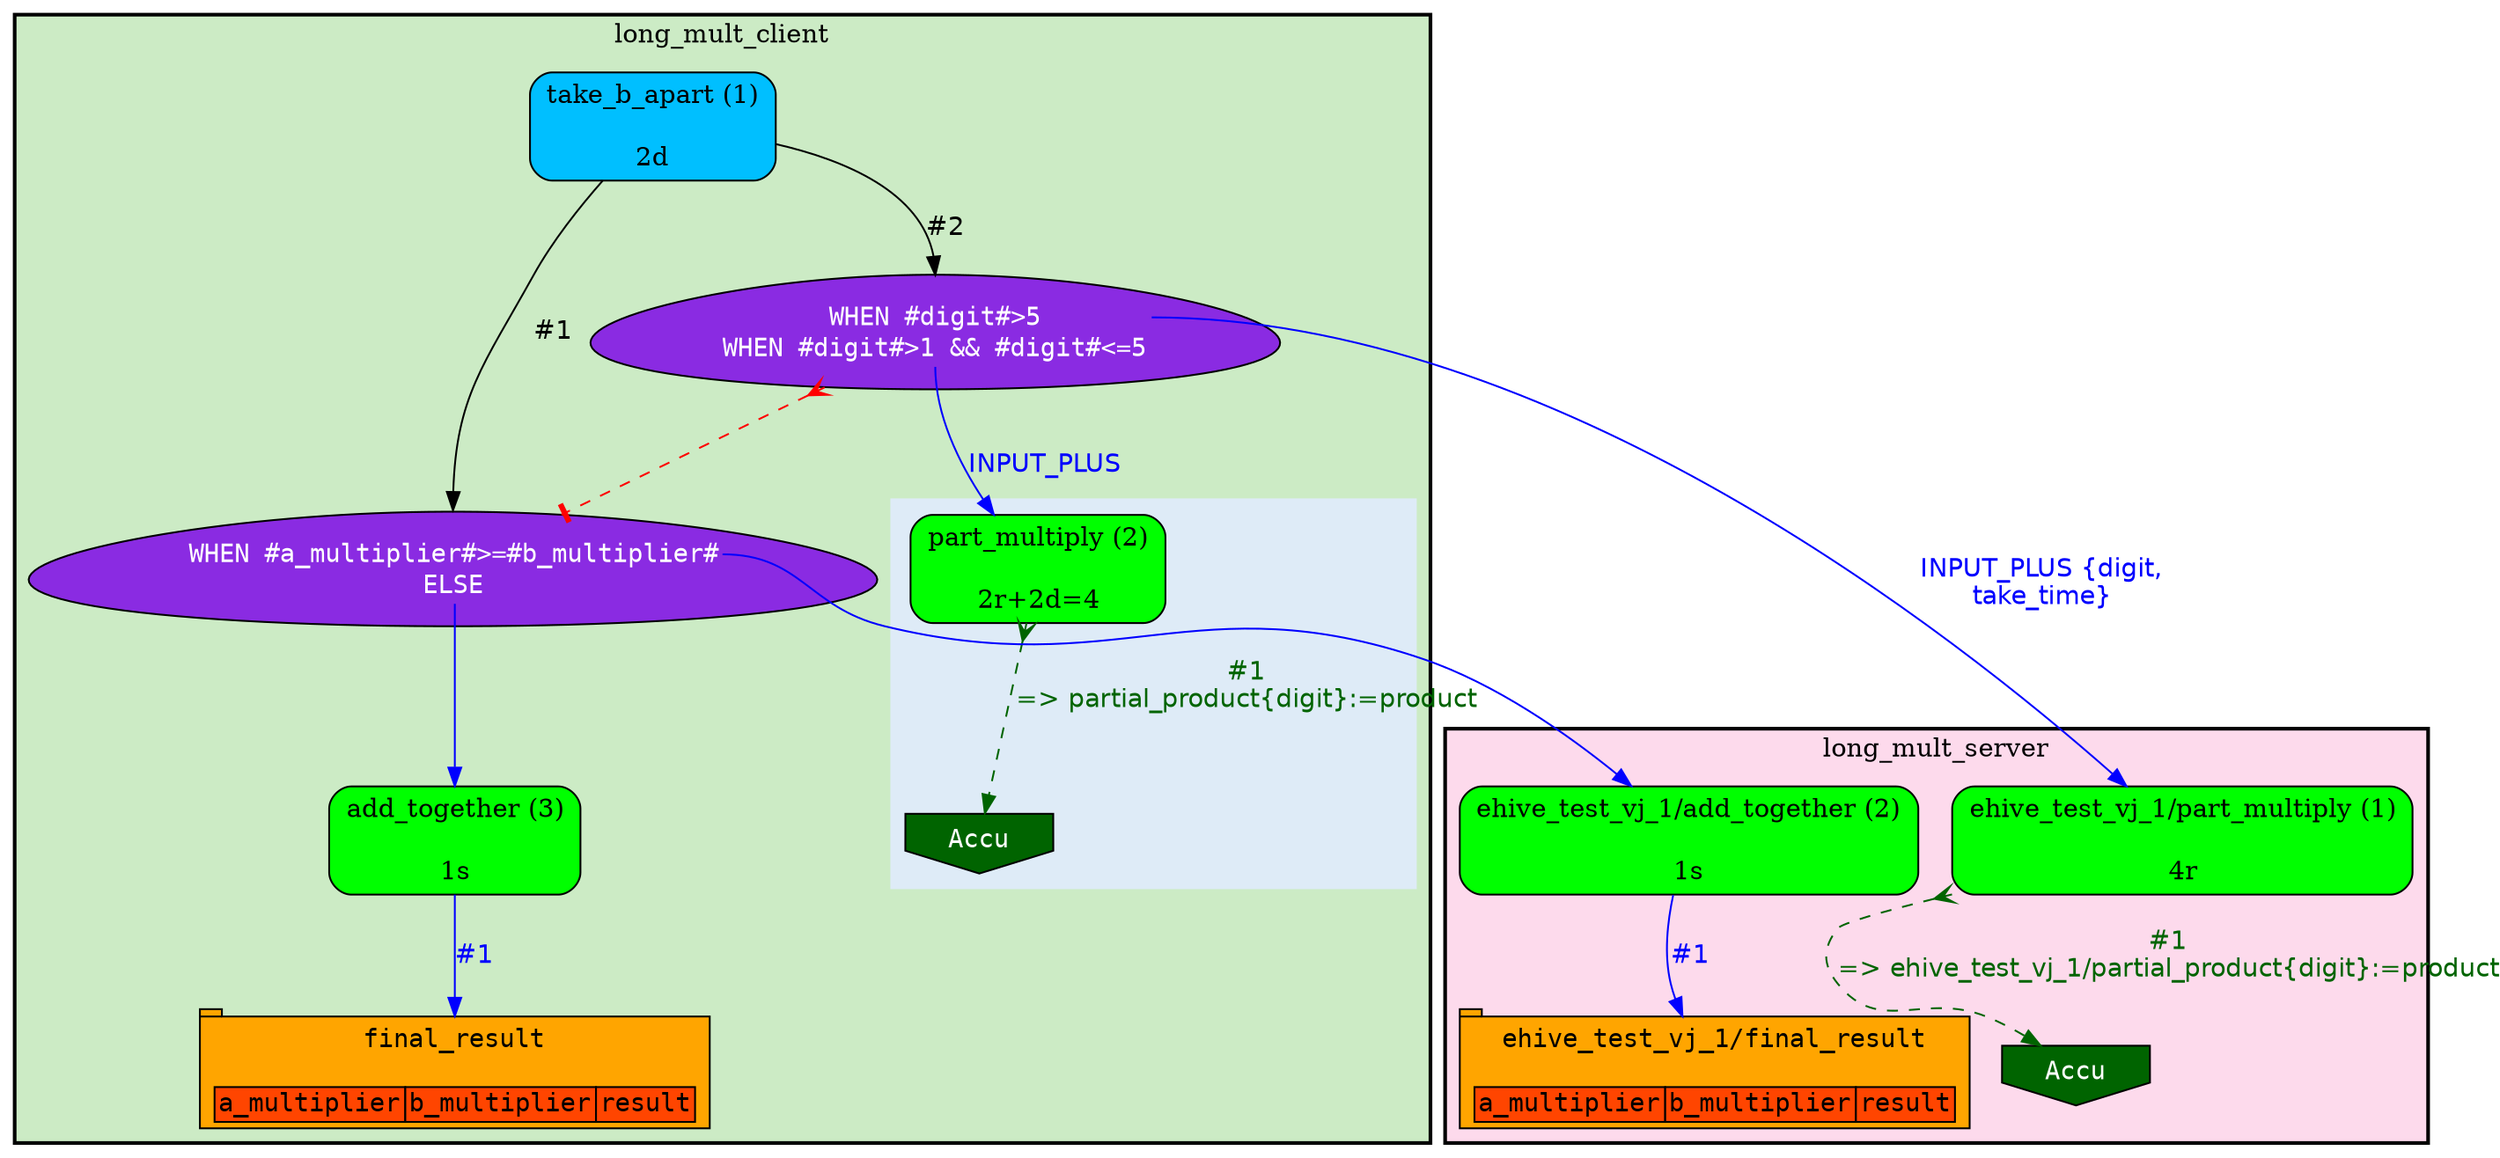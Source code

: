 digraph test {
	ratio="compress"; concentrate = "true"; name = "AnalysisWorkflow"; pad = "0.0";
	analysis_add_together [fillcolor="green", fontname="Times-Roman", label=<<table border="0" cellborder="0" cellspacing="0" cellpadding="1"><tr><td colspan="1">add_together (3)</td></tr><tr><td colspan="1"> </td></tr><tr><td colspan="1">1s</td></tr></table>>, shape="Mrecord", style="filled"];
	analysis_part_multiply [fillcolor="green", fontname="Times-Roman", label=<<table border="0" cellborder="0" cellspacing="0" cellpadding="1"><tr><td colspan="1">part_multiply (2)</td></tr><tr><td colspan="1"> </td></tr><tr><td colspan="1">2r+2d=4</td></tr></table>>, shape="Mrecord", style="filled"];
	analysis_take_b_apart [fillcolor="DeepSkyBlue", fontname="Times-Roman", label=<<table border="0" cellborder="0" cellspacing="0" cellpadding="1"><tr><td colspan="1">take_b_apart (1)</td></tr><tr><td colspan="1"> </td></tr><tr><td colspan="1">2d</td></tr></table>>, shape="Mrecord", style="filled"];
	dfr_1_mp [fillcolor="blueviolet", fontcolor="white", fontname="Courier", label=<<table border="0" cellborder="0" cellspacing="0" cellpadding="1">i<tr><td></td></tr><tr><td port="cond_0">WHEN #a_multiplier#&gt;=#b_multiplier#</td></tr><tr><td port="cond_1">ELSE</td></tr></table>>, shape="egg", style="filled"];
	dfr_2_mp [fillcolor="blueviolet", fontcolor="white", fontname="Courier", label=<<table border="0" cellborder="0" cellspacing="0" cellpadding="1">i<tr><td></td></tr><tr><td port="cond_0">WHEN #digit#&gt;5</td></tr><tr><td port="cond_1">WHEN #digit#&gt;1 &amp;&amp; #digit#&lt;=5</td></tr></table>>, shape="egg", style="filled"];
	foreign_analysis_ehive_test_vj_1__add_together [fillcolor="green", fontname="Times-Roman", label=<<table border="0" cellborder="0" cellspacing="0" cellpadding="1"><tr><td colspan="1">ehive_test_vj_1/add_together (2)</td></tr><tr><td colspan="1"> </td></tr><tr><td colspan="1">1s</td></tr></table>>, shape="Mrecord", style="filled"];
	foreign_analysis_ehive_test_vj_1__part_multiply [fillcolor="green", fontname="Times-Roman", label=<<table border="0" cellborder="0" cellspacing="0" cellpadding="1"><tr><td colspan="1">ehive_test_vj_1/part_multiply (1)</td></tr><tr><td colspan="1"> </td></tr><tr><td colspan="1">4r</td></tr></table>>, shape="Mrecord", style="filled"];
	sink_dfr_1_mp [fillcolor="darkgreen", fontcolor="white", fontname="Courier", label="Accu", shape="invhouse", style="filled"];
	sink_long_mult_server [fillcolor="darkgreen", fontcolor="white", fontname="Courier", label="Accu", shape="invhouse", style="filled"];
	table_ehive_test_vj_1__final_result [fillcolor="orange", fontcolor="black", fontname="Courier", label=<<table border="0" cellborder="0" cellspacing="0" cellpadding="1"><tr><td colspan="3">ehive_test_vj_1/final_result</td></tr><tr><td colspan="3"> </td></tr><tr><td bgcolor="orangered" border="1">a_multiplier</td><td bgcolor="orangered" border="1">b_multiplier</td><td bgcolor="orangered" border="1">result</td></tr></table>>, shape="tab", style="filled"];
	table_final_result [fillcolor="orange", fontcolor="black", fontname="Courier", label=<<table border="0" cellborder="0" cellspacing="0" cellpadding="1"><tr><td colspan="3">final_result</td></tr><tr><td colspan="3"> </td></tr><tr><td bgcolor="orangered" border="1">a_multiplier</td><td bgcolor="orangered" border="1">b_multiplier</td><td bgcolor="orangered" border="1">result</td></tr></table>>, shape="tab", style="filled"];
	analysis_add_together -> table_final_result [color="blue", fontcolor="blue", fontname="Helvetica", label="#1\n"];
	analysis_part_multiply -> sink_dfr_1_mp [arrowtail="crow", color="darkgreen", dir="both", fontcolor="darkgreen", fontname="Helvetica", label="#1\n=> partial_product{digit}:=product", style="dashed"];
	analysis_take_b_apart -> dfr_1_mp [arrowhead="normal", color="black", fontcolor="black", fontname="Helvetica", headport="n", label="#1"];
	analysis_take_b_apart -> dfr_2_mp [arrowhead="normal", color="black", fontcolor="black", fontname="Helvetica", headport="n", label="#2"];
	dfr_1_mp -> analysis_add_together [color="blue", fontcolor="blue", fontname="Helvetica", label="\n", tailport="cond_1"];
	dfr_1_mp -> foreign_analysis_ehive_test_vj_1__add_together [color="blue", fontcolor="blue", fontname="Helvetica", label="\n", tailport="cond_0"];
	dfr_2_mp -> analysis_part_multiply [color="blue", fontcolor="blue", fontname="Helvetica", label="\nINPUT_PLUS ", tailport="cond_1"];
	dfr_2_mp -> dfr_1_mp [arrowhead="tee", arrowtail="crow", color="red", dir="both", style="dashed"];
	dfr_2_mp -> foreign_analysis_ehive_test_vj_1__part_multiply [color="blue", fontcolor="blue", fontname="Helvetica", label="\nINPUT_PLUS {digit,\ntake_time}", tailport="cond_0"];
	foreign_analysis_ehive_test_vj_1__add_together -> table_ehive_test_vj_1__final_result [color="blue", fontcolor="blue", fontname="Helvetica", label="#1\n"];
	foreign_analysis_ehive_test_vj_1__part_multiply -> sink_long_mult_server [arrowtail="crow", color="darkgreen", dir="both", fontcolor="darkgreen", fontname="Helvetica", label="#1\n=> ehive_test_vj_1/partial_product{digit}:=product", style="dashed"];

subgraph cluster_long_mult_client {
	label="long_mult_client";
	style="bold,filled";
	colorscheme="pastel19";
	fillcolor="3";
	color="";
	analysis_add_together;
	analysis_take_b_apart;
	subgraph cluster_cl_dfr_1_mp {
		label="";
		style="filled";
		colorscheme="blues9";
		fillcolor="2";
		color="2";
		analysis_part_multiply;
		sink_dfr_1_mp;
	}
	dfr_1_mp;
	dfr_2_mp;
	table_final_result;
}
subgraph cluster_long_mult_server {
	label="long_mult_server";
	style="bold,filled";
	colorscheme="pastel19";
	fillcolor="8";
	color="";
	foreign_analysis_ehive_test_vj_1__add_together;
	foreign_analysis_ehive_test_vj_1__part_multiply;
	sink_long_mult_server;
	table_ehive_test_vj_1__final_result;
}
}
